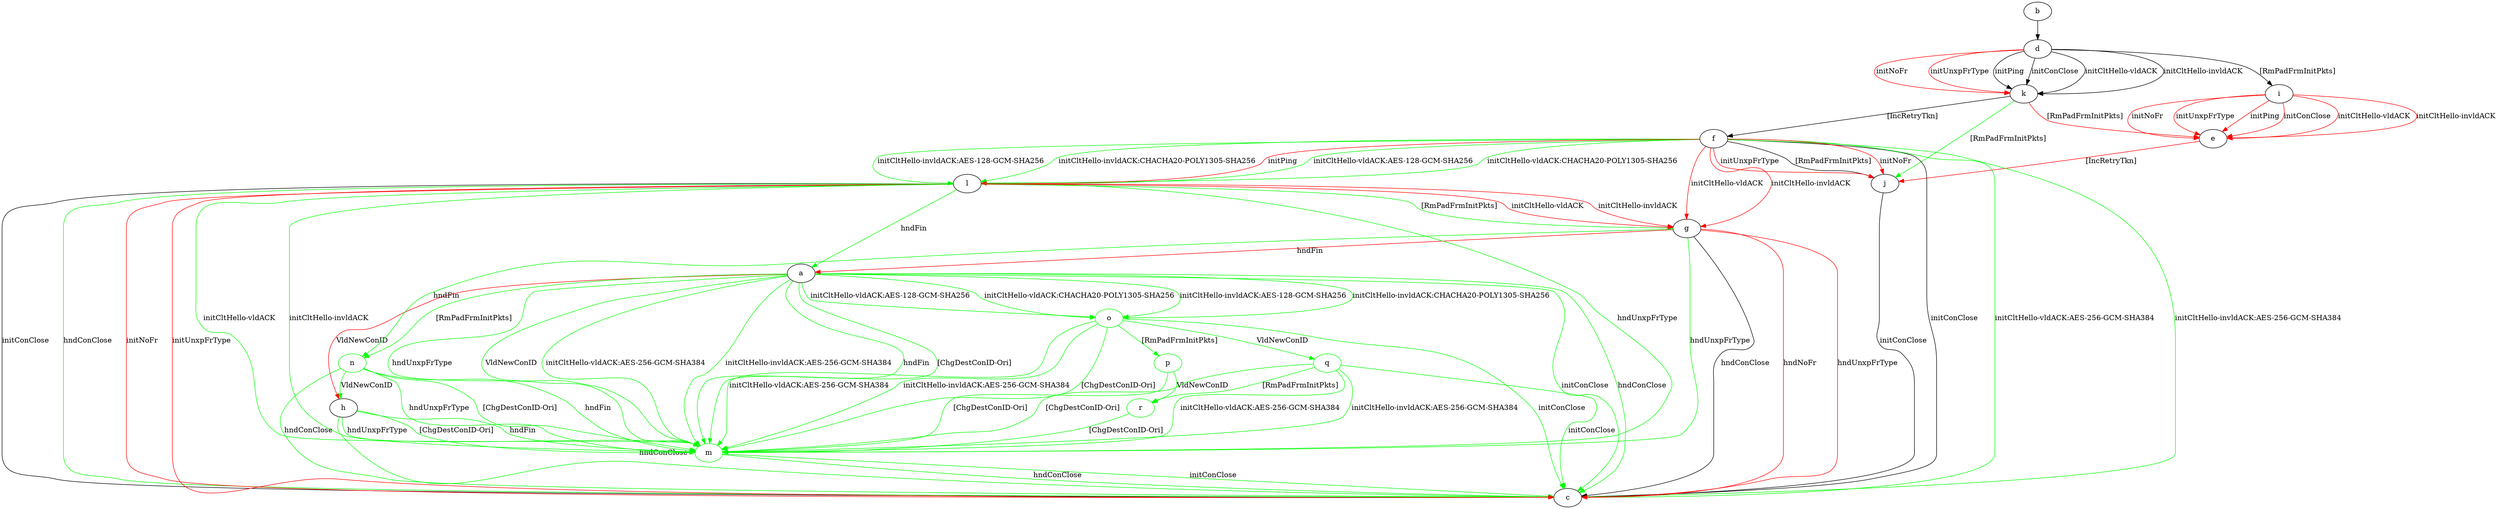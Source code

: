 digraph "" {
	a -> c	[key=0,
		color=green,
		label="initConClose "];
	a -> c	[key=1,
		color=green,
		label="hndConClose "];
	a -> h	[key=0,
		color=red,
		label="VldNewConID "];
	m	[color=green];
	a -> m	[key=0,
		color=green,
		label="initCltHello-vldACK:AES-256-GCM-SHA384 "];
	a -> m	[key=1,
		color=green,
		label="initCltHello-invldACK:AES-256-GCM-SHA384 "];
	a -> m	[key=2,
		color=green,
		label="hndFin "];
	a -> m	[key=3,
		color=green,
		label="hndUnxpFrType "];
	a -> m	[key=4,
		color=green,
		label="VldNewConID "];
	a -> m	[key=5,
		color=green,
		label="[ChgDestConID-Ori] "];
	n	[color=green];
	a -> n	[key=0,
		color=green,
		label="[RmPadFrmInitPkts] "];
	o	[color=green];
	a -> o	[key=0,
		color=green,
		label="initCltHello-vldACK:AES-128-GCM-SHA256 "];
	a -> o	[key=1,
		color=green,
		label="initCltHello-vldACK:CHACHA20-POLY1305-SHA256 "];
	a -> o	[key=2,
		color=green,
		label="initCltHello-invldACK:AES-128-GCM-SHA256 "];
	a -> o	[key=3,
		color=green,
		label="initCltHello-invldACK:CHACHA20-POLY1305-SHA256 "];
	b -> d	[key=0];
	d -> i	[key=0,
		label="[RmPadFrmInitPkts] "];
	d -> k	[key=0,
		label="initPing "];
	d -> k	[key=1,
		label="initConClose "];
	d -> k	[key=2,
		label="initCltHello-vldACK "];
	d -> k	[key=3,
		label="initCltHello-invldACK "];
	d -> k	[key=4,
		color=red,
		label="initNoFr "];
	d -> k	[key=5,
		color=red,
		label="initUnxpFrType "];
	e -> j	[key=0,
		color=red,
		label="[IncRetryTkn] "];
	f -> c	[key=0,
		label="initConClose "];
	f -> c	[key=1,
		color=green,
		label="initCltHello-vldACK:AES-256-GCM-SHA384 "];
	f -> c	[key=2,
		color=green,
		label="initCltHello-invldACK:AES-256-GCM-SHA384 "];
	f -> g	[key=0,
		color=red,
		label="initCltHello-vldACK "];
	f -> g	[key=1,
		color=red,
		label="initCltHello-invldACK "];
	f -> j	[key=0,
		label="[RmPadFrmInitPkts] "];
	f -> j	[key=1,
		color=red,
		label="initNoFr "];
	f -> j	[key=2,
		color=red,
		label="initUnxpFrType "];
	f -> l	[key=0,
		color=green,
		label="initCltHello-vldACK:AES-128-GCM-SHA256 "];
	f -> l	[key=1,
		color=green,
		label="initCltHello-vldACK:CHACHA20-POLY1305-SHA256 "];
	f -> l	[key=2,
		color=green,
		label="initCltHello-invldACK:AES-128-GCM-SHA256 "];
	f -> l	[key=3,
		color=green,
		label="initCltHello-invldACK:CHACHA20-POLY1305-SHA256 "];
	f -> l	[key=4,
		color=red,
		label="initPing "];
	g -> a	[key=0,
		color=red,
		label="hndFin "];
	g -> c	[key=0,
		label="hndConClose "];
	g -> c	[key=1,
		color=red,
		label="hndNoFr "];
	g -> c	[key=2,
		color=red,
		label="hndUnxpFrType "];
	g -> m	[key=0,
		color=green,
		label="hndUnxpFrType "];
	g -> n	[key=0,
		color=green,
		label="hndFin "];
	h -> c	[key=0,
		color=green,
		label="hndConClose "];
	h -> m	[key=0,
		color=green,
		label="hndFin "];
	h -> m	[key=1,
		color=green,
		label="hndUnxpFrType "];
	h -> m	[key=2,
		color=green,
		label="[ChgDestConID-Ori] "];
	i -> e	[key=0,
		color=red,
		label="initPing "];
	i -> e	[key=1,
		color=red,
		label="initConClose "];
	i -> e	[key=2,
		color=red,
		label="initCltHello-vldACK "];
	i -> e	[key=3,
		color=red,
		label="initCltHello-invldACK "];
	i -> e	[key=4,
		color=red,
		label="initNoFr "];
	i -> e	[key=5,
		color=red,
		label="initUnxpFrType "];
	j -> c	[key=0,
		label="initConClose "];
	k -> e	[key=0,
		color=red,
		label="[RmPadFrmInitPkts] "];
	k -> f	[key=0,
		label="[IncRetryTkn] "];
	k -> j	[key=0,
		color=green,
		label="[RmPadFrmInitPkts] "];
	l -> a	[key=0,
		color=green,
		label="hndFin "];
	l -> c	[key=0,
		label="initConClose "];
	l -> c	[key=1,
		color=green,
		label="hndConClose "];
	l -> c	[key=2,
		color=red,
		label="initNoFr "];
	l -> c	[key=3,
		color=red,
		label="initUnxpFrType "];
	l -> g	[key=0,
		color=green,
		label="[RmPadFrmInitPkts] "];
	l -> g	[key=1,
		color=red,
		label="initCltHello-vldACK "];
	l -> g	[key=2,
		color=red,
		label="initCltHello-invldACK "];
	l -> m	[key=0,
		color=green,
		label="initCltHello-vldACK "];
	l -> m	[key=1,
		color=green,
		label="initCltHello-invldACK "];
	l -> m	[key=2,
		color=green,
		label="hndUnxpFrType "];
	m -> c	[key=0,
		color=green,
		label="initConClose "];
	m -> c	[key=1,
		color=green,
		label="hndConClose "];
	n -> c	[key=0,
		color=green,
		label="hndConClose "];
	n -> h	[key=0,
		color=green,
		label="VldNewConID "];
	n -> m	[key=0,
		color=green,
		label="hndFin "];
	n -> m	[key=1,
		color=green,
		label="hndUnxpFrType "];
	n -> m	[key=2,
		color=green,
		label="[ChgDestConID-Ori] "];
	o -> c	[key=0,
		color=green,
		label="initConClose "];
	o -> m	[key=0,
		color=green,
		label="initCltHello-vldACK:AES-256-GCM-SHA384 "];
	o -> m	[key=1,
		color=green,
		label="initCltHello-invldACK:AES-256-GCM-SHA384 "];
	o -> m	[key=2,
		color=green,
		label="[ChgDestConID-Ori] "];
	p	[color=green];
	o -> p	[key=0,
		color=green,
		label="[RmPadFrmInitPkts] "];
	q	[color=green];
	o -> q	[key=0,
		color=green,
		label="VldNewConID "];
	p -> m	[key=0,
		color=green,
		label="[ChgDestConID-Ori] "];
	r	[color=green];
	p -> r	[key=0,
		color=green,
		label="VldNewConID "];
	q -> c	[key=0,
		color=green,
		label="initConClose "];
	q -> m	[key=0,
		color=green,
		label="initCltHello-vldACK:AES-256-GCM-SHA384 "];
	q -> m	[key=1,
		color=green,
		label="initCltHello-invldACK:AES-256-GCM-SHA384 "];
	q -> m	[key=2,
		color=green,
		label="[ChgDestConID-Ori] "];
	q -> r	[key=0,
		color=green,
		label="[RmPadFrmInitPkts] "];
	r -> m	[key=0,
		color=green,
		label="[ChgDestConID-Ori] "];
}
